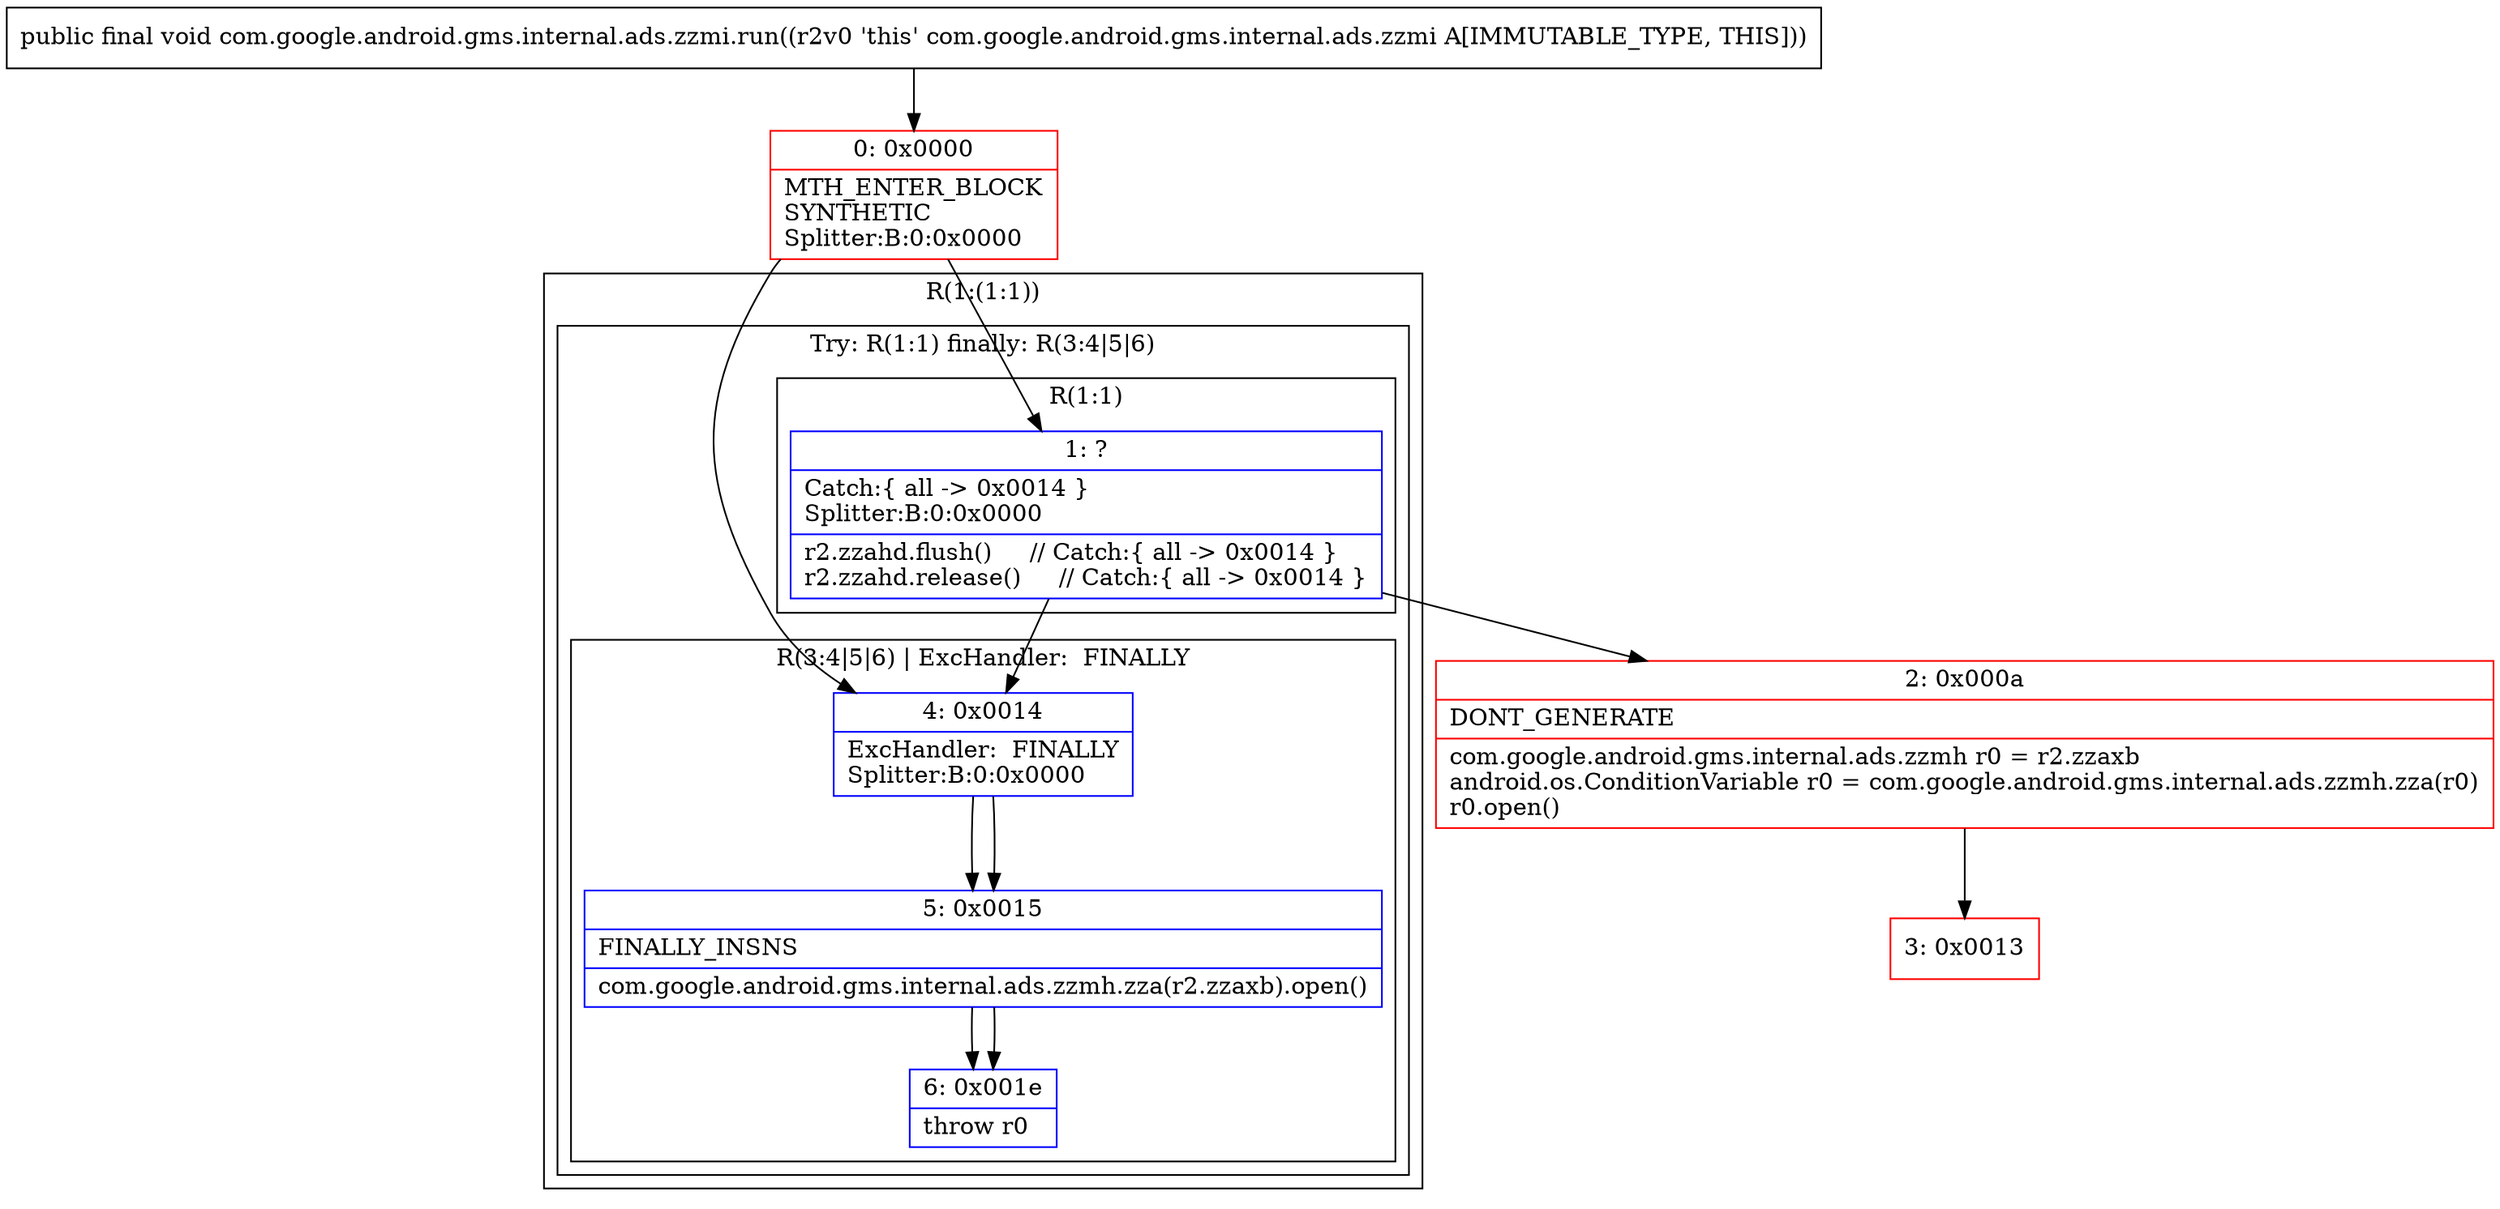 digraph "CFG forcom.google.android.gms.internal.ads.zzmi.run()V" {
subgraph cluster_Region_89745196 {
label = "R(1:(1:1))";
node [shape=record,color=blue];
subgraph cluster_TryCatchRegion_306690278 {
label = "Try: R(1:1) finally: R(3:4|5|6)";
node [shape=record,color=blue];
subgraph cluster_Region_1509898922 {
label = "R(1:1)";
node [shape=record,color=blue];
Node_1 [shape=record,label="{1\:\ ?|Catch:\{ all \-\> 0x0014 \}\lSplitter:B:0:0x0000\l|r2.zzahd.flush()     \/\/ Catch:\{ all \-\> 0x0014 \}\lr2.zzahd.release()     \/\/ Catch:\{ all \-\> 0x0014 \}\l}"];
}
subgraph cluster_Region_805155340 {
label = "R(3:4|5|6) | ExcHandler:  FINALLY\l";
node [shape=record,color=blue];
Node_4 [shape=record,label="{4\:\ 0x0014|ExcHandler:  FINALLY\lSplitter:B:0:0x0000\l}"];
Node_5 [shape=record,label="{5\:\ 0x0015|FINALLY_INSNS\l|com.google.android.gms.internal.ads.zzmh.zza(r2.zzaxb).open()\l}"];
Node_6 [shape=record,label="{6\:\ 0x001e|throw r0\l}"];
}
}
}
subgraph cluster_Region_805155340 {
label = "R(3:4|5|6) | ExcHandler:  FINALLY\l";
node [shape=record,color=blue];
Node_4 [shape=record,label="{4\:\ 0x0014|ExcHandler:  FINALLY\lSplitter:B:0:0x0000\l}"];
Node_5 [shape=record,label="{5\:\ 0x0015|FINALLY_INSNS\l|com.google.android.gms.internal.ads.zzmh.zza(r2.zzaxb).open()\l}"];
Node_6 [shape=record,label="{6\:\ 0x001e|throw r0\l}"];
}
Node_0 [shape=record,color=red,label="{0\:\ 0x0000|MTH_ENTER_BLOCK\lSYNTHETIC\lSplitter:B:0:0x0000\l}"];
Node_2 [shape=record,color=red,label="{2\:\ 0x000a|DONT_GENERATE\l|com.google.android.gms.internal.ads.zzmh r0 = r2.zzaxb\landroid.os.ConditionVariable r0 = com.google.android.gms.internal.ads.zzmh.zza(r0)\lr0.open()\l}"];
Node_3 [shape=record,color=red,label="{3\:\ 0x0013}"];
MethodNode[shape=record,label="{public final void com.google.android.gms.internal.ads.zzmi.run((r2v0 'this' com.google.android.gms.internal.ads.zzmi A[IMMUTABLE_TYPE, THIS])) }"];
MethodNode -> Node_0;
Node_1 -> Node_2;
Node_1 -> Node_4;
Node_4 -> Node_5;
Node_5 -> Node_6;
Node_4 -> Node_5;
Node_5 -> Node_6;
Node_0 -> Node_1;
Node_0 -> Node_4;
Node_2 -> Node_3;
}

